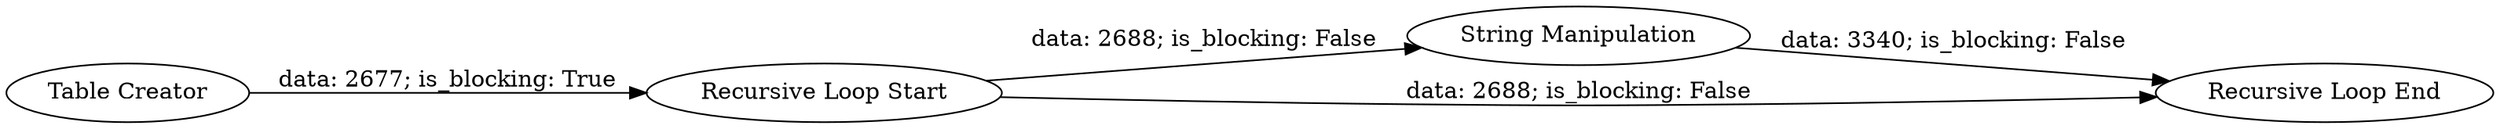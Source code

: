 digraph {
	"-4895941770201506533_7" [label="Recursive Loop Start"]
	"-4895941770201506533_5" [label="String Manipulation"]
	"-4895941770201506533_8" [label="Recursive Loop End"]
	"-4895941770201506533_1" [label="Table Creator"]
	"-4895941770201506533_1" -> "-4895941770201506533_7" [label="data: 2677; is_blocking: True"]
	"-4895941770201506533_7" -> "-4895941770201506533_5" [label="data: 2688; is_blocking: False"]
	"-4895941770201506533_7" -> "-4895941770201506533_8" [label="data: 2688; is_blocking: False"]
	"-4895941770201506533_5" -> "-4895941770201506533_8" [label="data: 3340; is_blocking: False"]
	rankdir=LR
}
